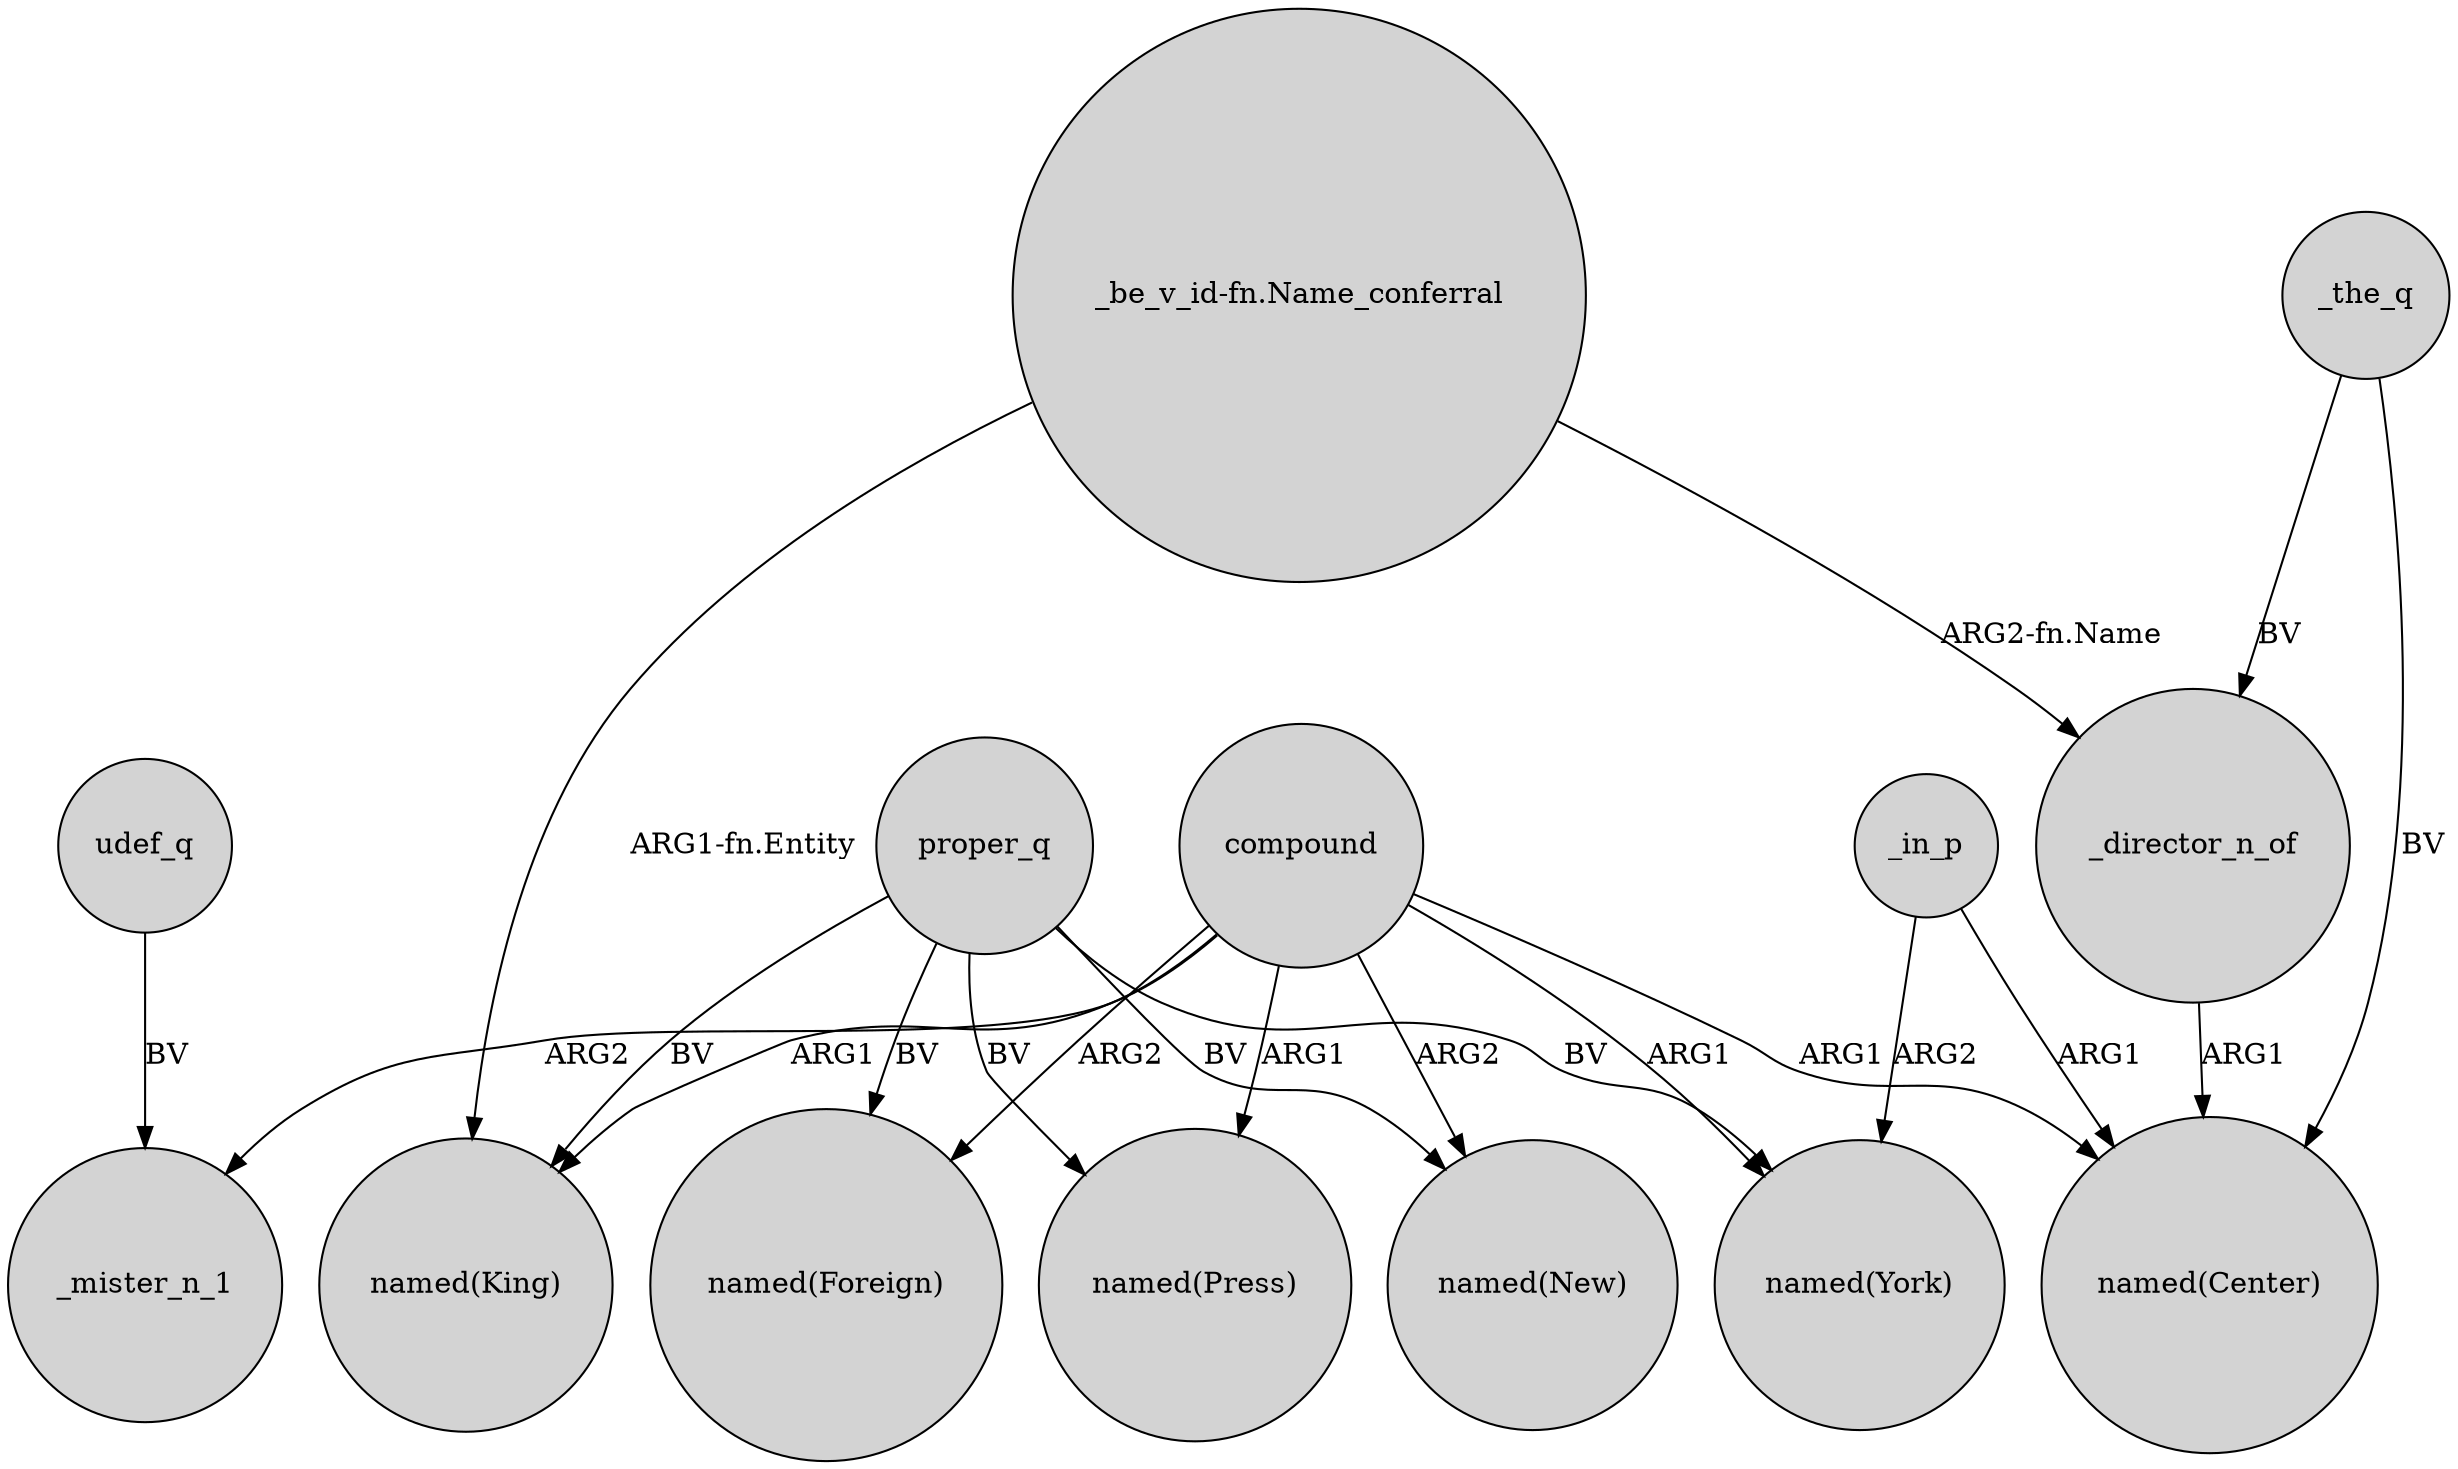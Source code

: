 digraph {
	node [shape=circle style=filled]
	compound -> _mister_n_1 [label=ARG2]
	proper_q -> "named(Press)" [label=BV]
	compound -> "named(New)" [label=ARG2]
	_the_q -> _director_n_of [label=BV]
	proper_q -> "named(New)" [label=BV]
	udef_q -> _mister_n_1 [label=BV]
	proper_q -> "named(York)" [label=BV]
	"_be_v_id-fn.Name_conferral" -> "named(King)" [label="ARG1-fn.Entity"]
	proper_q -> "named(Foreign)" [label=BV]
	compound -> "named(Foreign)" [label=ARG2]
	_in_p -> "named(York)" [label=ARG2]
	compound -> "named(King)" [label=ARG1]
	proper_q -> "named(King)" [label=BV]
	compound -> "named(Press)" [label=ARG1]
	_director_n_of -> "named(Center)" [label=ARG1]
	compound -> "named(Center)" [label=ARG1]
	compound -> "named(York)" [label=ARG1]
	_the_q -> "named(Center)" [label=BV]
	_in_p -> "named(Center)" [label=ARG1]
	"_be_v_id-fn.Name_conferral" -> _director_n_of [label="ARG2-fn.Name"]
}
